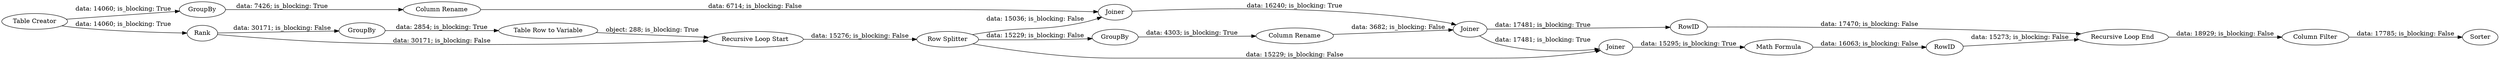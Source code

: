 digraph {
	"9080799575995935557_39" [label=RowID]
	"9080799575995935557_41" [label="Column Filter"]
	"9080799575995935557_30" [label="Recursive Loop Start"]
	"9080799575995935557_45" [label=Joiner]
	"9080799575995935557_38" [label=RowID]
	"9080799575995935557_21" [label=Rank]
	"9080799575995935557_37" [label="Math Formula"]
	"9080799575995935557_42" [label=GroupBy]
	"9080799575995935557_46" [label=GroupBy]
	"9080799575995935557_35" [label=Joiner]
	"9080799575995935557_32" [label="Row Splitter"]
	"9080799575995935557_34" [label=Joiner]
	"9080799575995935557_43" [label="Column Rename"]
	"9080799575995935557_29" [label="Table Creator"]
	"9080799575995935557_33" [label=GroupBy]
	"9080799575995935557_31" [label="Recursive Loop End"]
	"9080799575995935557_40" [label=Sorter]
	"9080799575995935557_47" [label="Table Row to Variable"]
	"9080799575995935557_44" [label="Column Rename"]
	"9080799575995935557_21" -> "9080799575995935557_46" [label="data: 30171; is_blocking: False"]
	"9080799575995935557_34" -> "9080799575995935557_38" [label="data: 17481; is_blocking: True"]
	"9080799575995935557_47" -> "9080799575995935557_30" [label="object: 288; is_blocking: True"]
	"9080799575995935557_29" -> "9080799575995935557_21" [label="data: 14060; is_blocking: True"]
	"9080799575995935557_32" -> "9080799575995935557_45" [label="data: 15036; is_blocking: False"]
	"9080799575995935557_21" -> "9080799575995935557_30" [label="data: 30171; is_blocking: False"]
	"9080799575995935557_45" -> "9080799575995935557_34" [label="data: 16240; is_blocking: True"]
	"9080799575995935557_42" -> "9080799575995935557_43" [label="data: 7426; is_blocking: True"]
	"9080799575995935557_29" -> "9080799575995935557_42" [label="data: 14060; is_blocking: True"]
	"9080799575995935557_43" -> "9080799575995935557_45" [label="data: 6714; is_blocking: False"]
	"9080799575995935557_41" -> "9080799575995935557_40" [label="data: 17785; is_blocking: False"]
	"9080799575995935557_33" -> "9080799575995935557_44" [label="data: 4303; is_blocking: True"]
	"9080799575995935557_34" -> "9080799575995935557_35" [label="data: 17481; is_blocking: True"]
	"9080799575995935557_31" -> "9080799575995935557_41" [label="data: 18929; is_blocking: False"]
	"9080799575995935557_35" -> "9080799575995935557_37" [label="data: 15295; is_blocking: True"]
	"9080799575995935557_32" -> "9080799575995935557_35" [label="data: 15229; is_blocking: False"]
	"9080799575995935557_30" -> "9080799575995935557_32" [label="data: 15276; is_blocking: False"]
	"9080799575995935557_37" -> "9080799575995935557_39" [label="data: 16063; is_blocking: False"]
	"9080799575995935557_39" -> "9080799575995935557_31" [label="data: 15273; is_blocking: False"]
	"9080799575995935557_46" -> "9080799575995935557_47" [label="data: 2854; is_blocking: True"]
	"9080799575995935557_38" -> "9080799575995935557_31" [label="data: 17470; is_blocking: False"]
	"9080799575995935557_32" -> "9080799575995935557_33" [label="data: 15229; is_blocking: False"]
	"9080799575995935557_44" -> "9080799575995935557_34" [label="data: 3682; is_blocking: False"]
	rankdir=LR
}
